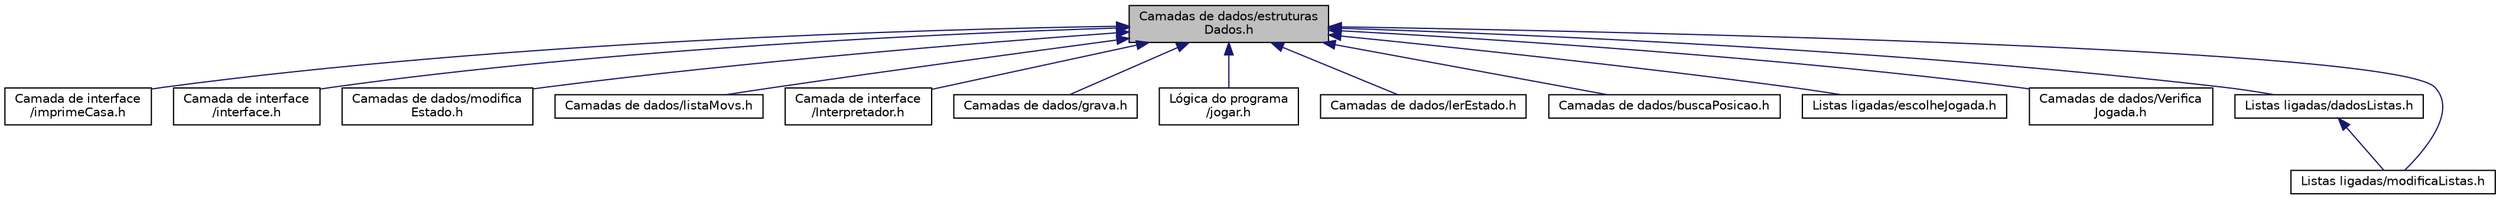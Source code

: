 digraph "Camadas de dados/estruturasDados.h"
{
  edge [fontname="Helvetica",fontsize="10",labelfontname="Helvetica",labelfontsize="10"];
  node [fontname="Helvetica",fontsize="10",shape=record];
  Node1 [label="Camadas de dados/estruturas\lDados.h",height=0.2,width=0.4,color="black", fillcolor="grey75", style="filled", fontcolor="black"];
  Node1 -> Node2 [dir="back",color="midnightblue",fontsize="10",style="solid",fontname="Helvetica"];
  Node2 [label="Camada de interface\l/imprimeCasa.h",height=0.2,width=0.4,color="black", fillcolor="white", style="filled",URL="$imprimeCasa_8h.html"];
  Node1 -> Node3 [dir="back",color="midnightblue",fontsize="10",style="solid",fontname="Helvetica"];
  Node3 [label="Camada de interface\l/interface.h",height=0.2,width=0.4,color="black", fillcolor="white", style="filled",URL="$interface_8h.html"];
  Node1 -> Node4 [dir="back",color="midnightblue",fontsize="10",style="solid",fontname="Helvetica"];
  Node4 [label="Camadas de dados/modifica\lEstado.h",height=0.2,width=0.4,color="black", fillcolor="white", style="filled",URL="$modificaEstado_8h.html"];
  Node1 -> Node5 [dir="back",color="midnightblue",fontsize="10",style="solid",fontname="Helvetica"];
  Node5 [label="Camadas de dados/listaMovs.h",height=0.2,width=0.4,color="black", fillcolor="white", style="filled",URL="$listaMovs_8h.html"];
  Node1 -> Node6 [dir="back",color="midnightblue",fontsize="10",style="solid",fontname="Helvetica"];
  Node6 [label="Camada de interface\l/Interpretador.h",height=0.2,width=0.4,color="black", fillcolor="white", style="filled",URL="$Interpretador_8h_source.html"];
  Node1 -> Node7 [dir="back",color="midnightblue",fontsize="10",style="solid",fontname="Helvetica"];
  Node7 [label="Camadas de dados/grava.h",height=0.2,width=0.4,color="black", fillcolor="white", style="filled",URL="$grava_8h.html"];
  Node1 -> Node8 [dir="back",color="midnightblue",fontsize="10",style="solid",fontname="Helvetica"];
  Node8 [label="Lógica do programa\l/jogar.h",height=0.2,width=0.4,color="black", fillcolor="white", style="filled",URL="$jogar_8h.html"];
  Node1 -> Node9 [dir="back",color="midnightblue",fontsize="10",style="solid",fontname="Helvetica"];
  Node9 [label="Camadas de dados/lerEstado.h",height=0.2,width=0.4,color="black", fillcolor="white", style="filled",URL="$lerEstado_8h.html"];
  Node1 -> Node10 [dir="back",color="midnightblue",fontsize="10",style="solid",fontname="Helvetica"];
  Node10 [label="Camadas de dados/buscaPosicao.h",height=0.2,width=0.4,color="black", fillcolor="white", style="filled",URL="$buscaPosicao_8h.html"];
  Node1 -> Node11 [dir="back",color="midnightblue",fontsize="10",style="solid",fontname="Helvetica"];
  Node11 [label="Listas ligadas/escolheJogada.h",height=0.2,width=0.4,color="black", fillcolor="white", style="filled",URL="$escolheJogada_8h_source.html"];
  Node1 -> Node12 [dir="back",color="midnightblue",fontsize="10",style="solid",fontname="Helvetica"];
  Node12 [label="Camadas de dados/Verifica\lJogada.h",height=0.2,width=0.4,color="black", fillcolor="white", style="filled",URL="$VerificaJogada_8h.html"];
  Node1 -> Node13 [dir="back",color="midnightblue",fontsize="10",style="solid",fontname="Helvetica"];
  Node13 [label="Listas ligadas/dadosListas.h",height=0.2,width=0.4,color="black", fillcolor="white", style="filled",URL="$dadosListas_8h_source.html"];
  Node13 -> Node14 [dir="back",color="midnightblue",fontsize="10",style="solid",fontname="Helvetica"];
  Node14 [label="Listas ligadas/modificaListas.h",height=0.2,width=0.4,color="black", fillcolor="white", style="filled",URL="$modificaListas_8h_source.html"];
  Node1 -> Node14 [dir="back",color="midnightblue",fontsize="10",style="solid",fontname="Helvetica"];
}
